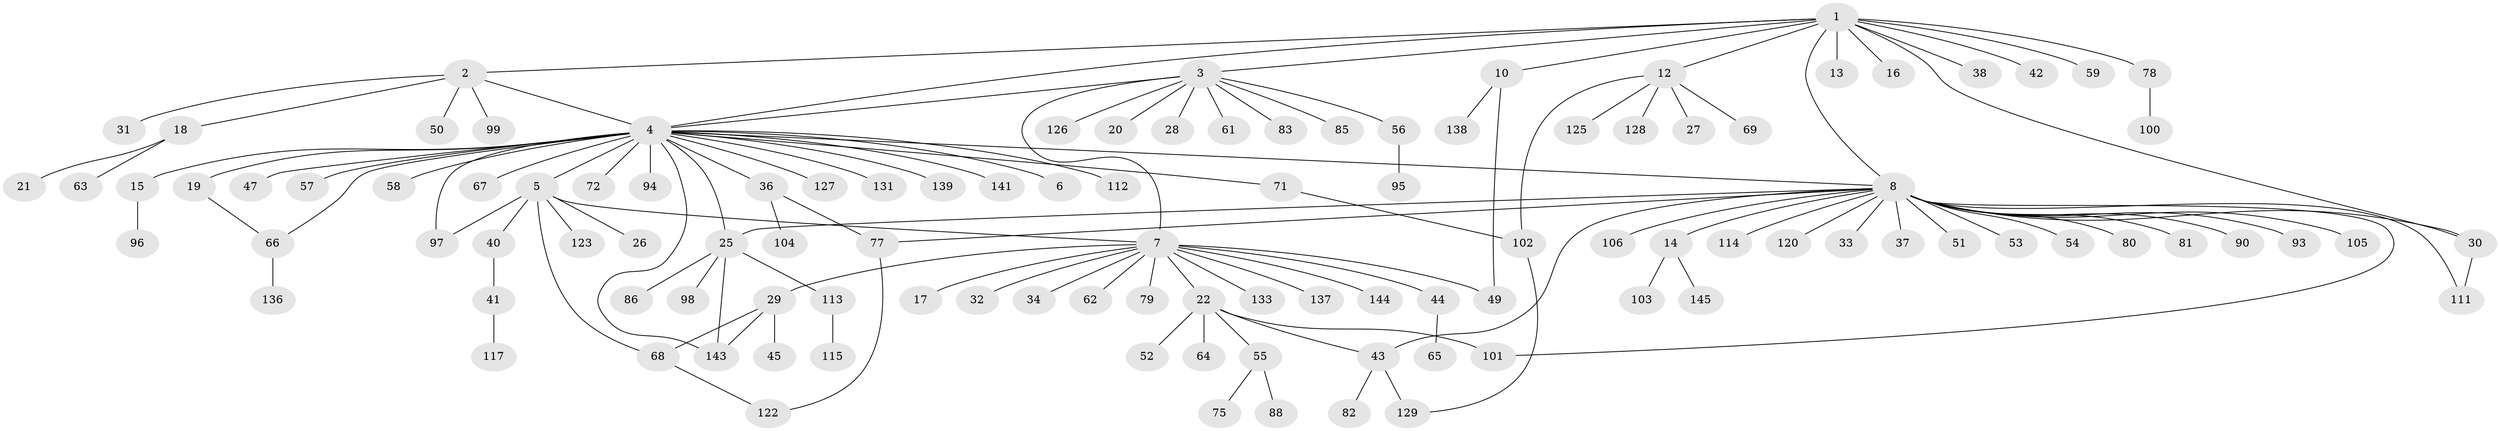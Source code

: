 // original degree distribution, {14: 0.00684931506849315, 6: 0.00684931506849315, 11: 0.00684931506849315, 25: 0.00684931506849315, 7: 0.02054794520547945, 2: 0.18493150684931506, 15: 0.00684931506849315, 23: 0.00684931506849315, 4: 0.03424657534246575, 3: 0.1095890410958904, 1: 0.5958904109589042, 5: 0.0136986301369863}
// Generated by graph-tools (version 1.1) at 2025/41/03/06/25 10:41:48]
// undirected, 112 vertices, 130 edges
graph export_dot {
graph [start="1"]
  node [color=gray90,style=filled];
  1 [super="+11"];
  2 [super="+130"];
  3 [super="+121"];
  4 [super="+9"];
  5 [super="+60"];
  6 [super="+48"];
  7 [super="+91"];
  8 [super="+24"];
  10 [super="+35"];
  12 [super="+76"];
  13 [super="+23"];
  14 [super="+84"];
  15;
  16;
  17;
  18;
  19 [super="+39"];
  20;
  21;
  22 [super="+46"];
  25 [super="+74"];
  26;
  27;
  28 [super="+92"];
  29 [super="+108"];
  30 [super="+109"];
  31;
  32;
  33;
  34;
  36;
  37;
  38;
  40 [super="+73"];
  41 [super="+116"];
  42 [super="+107"];
  43 [super="+70"];
  44;
  45;
  47;
  49;
  50;
  51;
  52;
  53 [super="+132"];
  54;
  55;
  56;
  57;
  58;
  59 [super="+110"];
  61;
  62;
  63;
  64;
  65 [super="+142"];
  66 [super="+118"];
  67;
  68 [super="+87"];
  69;
  71;
  72;
  75;
  77 [super="+146"];
  78;
  79;
  80;
  81;
  82;
  83;
  85;
  86 [super="+134"];
  88 [super="+89"];
  90;
  93;
  94;
  95;
  96;
  97;
  98;
  99;
  100;
  101 [super="+124"];
  102 [super="+119"];
  103;
  104;
  105;
  106;
  111;
  112;
  113;
  114;
  115;
  117;
  120;
  122 [super="+135"];
  123 [super="+140"];
  125;
  126;
  127;
  128;
  129;
  131;
  133;
  136;
  137;
  138;
  139;
  141;
  143;
  144;
  145;
  1 -- 2;
  1 -- 3;
  1 -- 4;
  1 -- 8;
  1 -- 10;
  1 -- 12;
  1 -- 13;
  1 -- 16;
  1 -- 30;
  1 -- 38;
  1 -- 42;
  1 -- 59;
  1 -- 78;
  2 -- 18;
  2 -- 31;
  2 -- 50;
  2 -- 99;
  2 -- 4;
  3 -- 7;
  3 -- 20;
  3 -- 28;
  3 -- 56;
  3 -- 61;
  3 -- 83;
  3 -- 85;
  3 -- 126;
  3 -- 4;
  4 -- 5 [weight=3];
  4 -- 6;
  4 -- 8;
  4 -- 15;
  4 -- 19;
  4 -- 25;
  4 -- 36;
  4 -- 47;
  4 -- 57;
  4 -- 58;
  4 -- 67;
  4 -- 71;
  4 -- 72;
  4 -- 94;
  4 -- 97;
  4 -- 112;
  4 -- 127;
  4 -- 131;
  4 -- 139;
  4 -- 141;
  4 -- 143;
  4 -- 66;
  5 -- 7;
  5 -- 26;
  5 -- 40;
  5 -- 97;
  5 -- 123;
  5 -- 68;
  7 -- 17;
  7 -- 22;
  7 -- 29;
  7 -- 32;
  7 -- 34;
  7 -- 44;
  7 -- 49;
  7 -- 62;
  7 -- 79;
  7 -- 133;
  7 -- 137;
  7 -- 144;
  8 -- 14;
  8 -- 25;
  8 -- 30;
  8 -- 33;
  8 -- 37;
  8 -- 43;
  8 -- 51;
  8 -- 53;
  8 -- 54;
  8 -- 77;
  8 -- 80;
  8 -- 81;
  8 -- 90;
  8 -- 93;
  8 -- 105;
  8 -- 106;
  8 -- 111;
  8 -- 114;
  8 -- 120;
  8 -- 101;
  10 -- 49;
  10 -- 138;
  12 -- 27;
  12 -- 69;
  12 -- 128;
  12 -- 125;
  12 -- 102;
  14 -- 103;
  14 -- 145;
  15 -- 96;
  18 -- 21;
  18 -- 63;
  19 -- 66;
  22 -- 52;
  22 -- 55;
  22 -- 64;
  22 -- 101;
  22 -- 43;
  25 -- 86;
  25 -- 98;
  25 -- 113;
  25 -- 143;
  29 -- 45;
  29 -- 68;
  29 -- 143;
  30 -- 111;
  36 -- 77;
  36 -- 104;
  40 -- 41;
  41 -- 117;
  43 -- 82;
  43 -- 129 [weight=2];
  44 -- 65;
  55 -- 75;
  55 -- 88;
  56 -- 95;
  66 -- 136;
  68 -- 122;
  71 -- 102;
  77 -- 122;
  78 -- 100;
  102 -- 129;
  113 -- 115;
}
